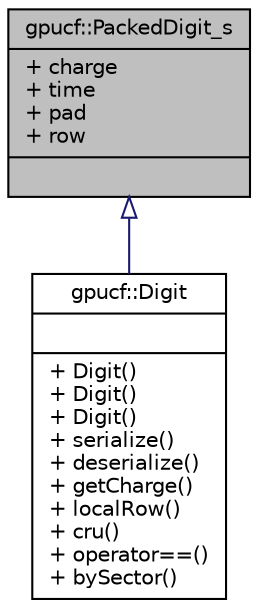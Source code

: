 digraph "gpucf::PackedDigit_s"
{
 // INTERACTIVE_SVG=YES
  bgcolor="transparent";
  edge [fontname="Helvetica",fontsize="10",labelfontname="Helvetica",labelfontsize="10"];
  node [fontname="Helvetica",fontsize="10",shape=record];
  Node1 [label="{gpucf::PackedDigit_s\n|+ charge\l+ time\l+ pad\l+ row\l|}",height=0.2,width=0.4,color="black", fillcolor="grey75", style="filled", fontcolor="black"];
  Node1 -> Node2 [dir="back",color="midnightblue",fontsize="10",style="solid",arrowtail="onormal",fontname="Helvetica"];
  Node2 [label="{gpucf::Digit\n||+ Digit()\l+ Digit()\l+ Digit()\l+ serialize()\l+ deserialize()\l+ getCharge()\l+ localRow()\l+ cru()\l+ operator==()\l+ bySector()\l}",height=0.2,width=0.4,color="black",URL="$df/dd7/classgpucf_1_1Digit.html"];
}
